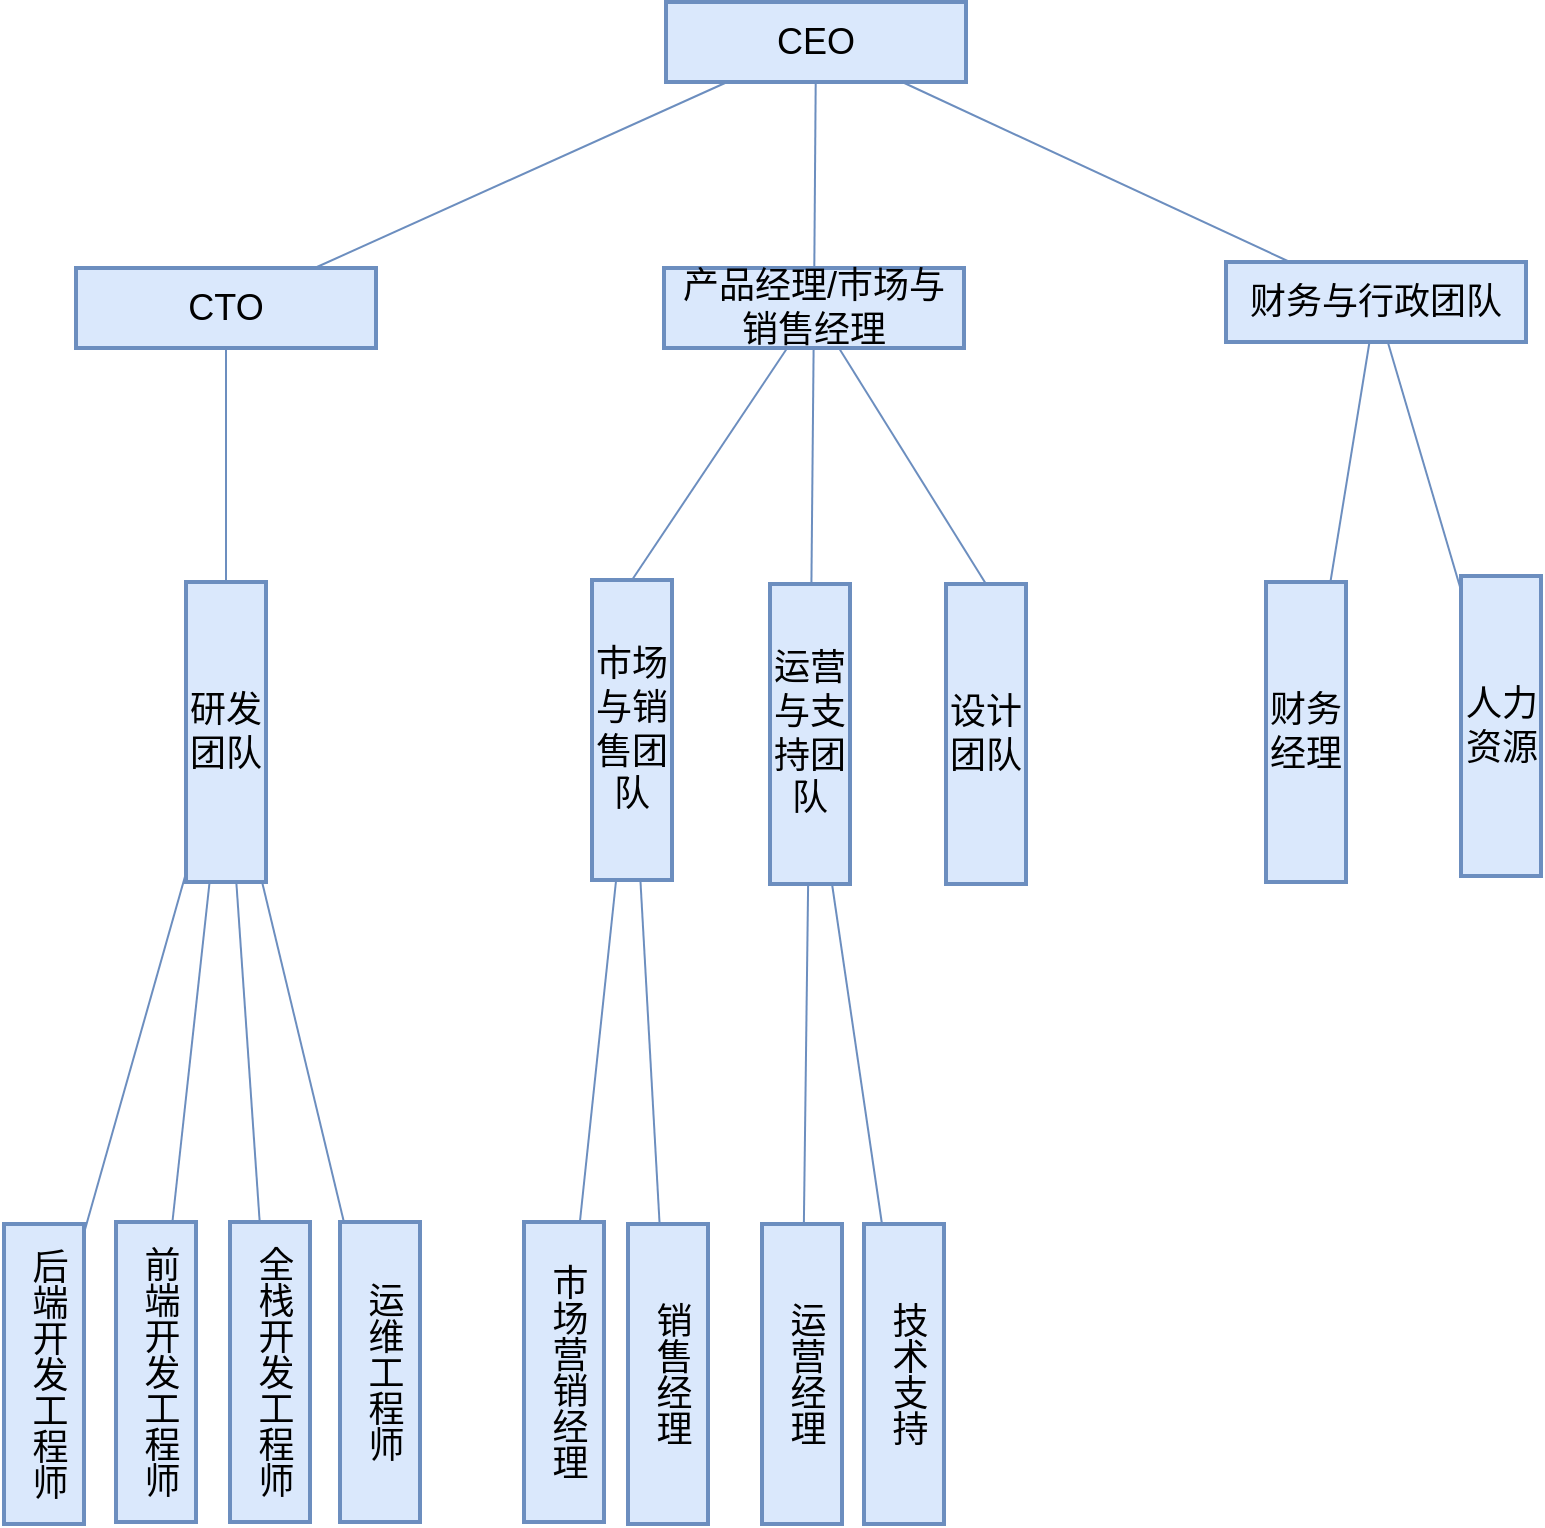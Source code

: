 <mxfile version="24.8.1">
  <diagram name="第 1 页" id="kcZdlDMOoqQzpaW8ADvZ">
    <mxGraphModel dx="1051" dy="786" grid="1" gridSize="10" guides="1" tooltips="1" connect="1" arrows="1" fold="1" page="1" pageScale="1" pageWidth="827" pageHeight="1169" math="0" shadow="0">
      <root>
        <mxCell id="0" />
        <mxCell id="1" parent="0" />
        <mxCell id="jP5qqYoJzU4zsviBNMvY-36" value="CEO" style="whiteSpace=wrap;strokeWidth=2;fillColor=#dae8fc;strokeColor=#6c8ebf;fontSize=18;" parent="1" vertex="1">
          <mxGeometry x="350" y="30" width="150" height="40" as="geometry" />
        </mxCell>
        <mxCell id="jP5qqYoJzU4zsviBNMvY-37" value="CTO" style="whiteSpace=wrap;strokeWidth=2;fillColor=#dae8fc;strokeColor=#6c8ebf;fontSize=18;" parent="1" vertex="1">
          <mxGeometry x="55" y="163" width="150" height="40" as="geometry" />
        </mxCell>
        <mxCell id="jP5qqYoJzU4zsviBNMvY-38" value="产品经理/市场与销售经理" style="whiteSpace=wrap;strokeWidth=2;fillColor=#dae8fc;strokeColor=#6c8ebf;fontSize=18;" parent="1" vertex="1">
          <mxGeometry x="349" y="163" width="150" height="40" as="geometry" />
        </mxCell>
        <mxCell id="jP5qqYoJzU4zsviBNMvY-39" value="研发团队" style="whiteSpace=wrap;strokeWidth=2;direction=south;fillColor=#dae8fc;strokeColor=#6c8ebf;fontSize=18;" parent="1" vertex="1">
          <mxGeometry x="110" y="320" width="40" height="150" as="geometry" />
        </mxCell>
        <mxCell id="jP5qqYoJzU4zsviBNMvY-40" value="后端开发工程师" style="strokeWidth=2;direction=south;whiteSpace=wrap;textDirection=vertical-lr;fillColor=#dae8fc;strokeColor=#6c8ebf;fontSize=18;" parent="1" vertex="1">
          <mxGeometry x="19" y="641" width="40" height="150" as="geometry" />
        </mxCell>
        <mxCell id="jP5qqYoJzU4zsviBNMvY-41" value="前端开发工程师" style="whiteSpace=wrap;strokeWidth=2;direction=south;textDirection=vertical-lr;fillColor=#dae8fc;strokeColor=#6c8ebf;fontSize=18;" parent="1" vertex="1">
          <mxGeometry x="75" y="640" width="40" height="150" as="geometry" />
        </mxCell>
        <mxCell id="jP5qqYoJzU4zsviBNMvY-42" value="全栈开发工程师" style="whiteSpace=wrap;strokeWidth=2;direction=south;textDirection=vertical-lr;fillColor=#dae8fc;strokeColor=#6c8ebf;fontSize=18;" parent="1" vertex="1">
          <mxGeometry x="132" y="640" width="40" height="150" as="geometry" />
        </mxCell>
        <mxCell id="jP5qqYoJzU4zsviBNMvY-43" value="运维工程师" style="whiteSpace=wrap;strokeWidth=2;direction=south;textDirection=vertical-lr;fillColor=#dae8fc;strokeColor=#6c8ebf;fontSize=18;" parent="1" vertex="1">
          <mxGeometry x="187" y="640" width="40" height="150" as="geometry" />
        </mxCell>
        <mxCell id="jP5qqYoJzU4zsviBNMvY-44" value="市场与销售团队" style="whiteSpace=wrap;strokeWidth=2;direction=south;fillColor=#dae8fc;strokeColor=#6c8ebf;fontSize=18;" parent="1" vertex="1">
          <mxGeometry x="313" y="319" width="40" height="150" as="geometry" />
        </mxCell>
        <mxCell id="jP5qqYoJzU4zsviBNMvY-45" value="运营与支持团队" style="whiteSpace=wrap;strokeWidth=2;direction=south;fillColor=#dae8fc;strokeColor=#6c8ebf;fontSize=18;" parent="1" vertex="1">
          <mxGeometry x="402" y="321" width="40" height="150" as="geometry" />
        </mxCell>
        <mxCell id="jP5qqYoJzU4zsviBNMvY-46" value="设计团队" style="whiteSpace=wrap;strokeWidth=2;direction=south;fillColor=#dae8fc;strokeColor=#6c8ebf;fontSize=18;" parent="1" vertex="1">
          <mxGeometry x="490" y="321" width="40" height="150" as="geometry" />
        </mxCell>
        <mxCell id="jP5qqYoJzU4zsviBNMvY-47" value="市场营销经理" style="whiteSpace=wrap;strokeWidth=2;direction=south;textDirection=vertical-lr;fillColor=#dae8fc;strokeColor=#6c8ebf;fontSize=18;" parent="1" vertex="1">
          <mxGeometry x="279" y="640" width="40" height="150" as="geometry" />
        </mxCell>
        <mxCell id="jP5qqYoJzU4zsviBNMvY-48" value="销售经理" style="whiteSpace=wrap;strokeWidth=2;direction=south;textDirection=vertical-lr;fillColor=#dae8fc;strokeColor=#6c8ebf;fontSize=18;" parent="1" vertex="1">
          <mxGeometry x="331" y="641" width="40" height="150" as="geometry" />
        </mxCell>
        <mxCell id="jP5qqYoJzU4zsviBNMvY-49" value="运营经理" style="whiteSpace=wrap;strokeWidth=2;direction=south;textDirection=vertical-lr;fillColor=#dae8fc;strokeColor=#6c8ebf;fontSize=18;" parent="1" vertex="1">
          <mxGeometry x="398" y="641" width="40" height="150" as="geometry" />
        </mxCell>
        <mxCell id="jP5qqYoJzU4zsviBNMvY-50" value="技术支持" style="whiteSpace=wrap;strokeWidth=2;direction=south;textDirection=vertical-lr;fillColor=#dae8fc;strokeColor=#6c8ebf;fontSize=18;" parent="1" vertex="1">
          <mxGeometry x="449" y="641" width="40" height="150" as="geometry" />
        </mxCell>
        <mxCell id="jP5qqYoJzU4zsviBNMvY-51" value="财务与行政团队" style="whiteSpace=wrap;strokeWidth=2;fillColor=#dae8fc;strokeColor=#6c8ebf;fontSize=18;" parent="1" vertex="1">
          <mxGeometry x="630" y="160" width="150" height="40" as="geometry" />
        </mxCell>
        <mxCell id="jP5qqYoJzU4zsviBNMvY-52" value="财务经理" style="whiteSpace=wrap;strokeWidth=2;direction=south;fillColor=#dae8fc;strokeColor=#6c8ebf;fontSize=18;" parent="1" vertex="1">
          <mxGeometry x="650" y="320" width="40" height="150" as="geometry" />
        </mxCell>
        <mxCell id="jP5qqYoJzU4zsviBNMvY-53" value="人力资源" style="whiteSpace=wrap;strokeWidth=2;direction=south;fillColor=#dae8fc;strokeColor=#6c8ebf;fontSize=18;" parent="1" vertex="1">
          <mxGeometry x="747.5" y="317" width="40" height="150" as="geometry" />
        </mxCell>
        <mxCell id="jP5qqYoJzU4zsviBNMvY-54" value="" style="curved=1;startArrow=none;endArrow=none;rounded=0;fillColor=#dae8fc;strokeColor=#6c8ebf;fontSize=18;endFill=0;" parent="1" source="jP5qqYoJzU4zsviBNMvY-36" target="jP5qqYoJzU4zsviBNMvY-37" edge="1">
          <mxGeometry relative="1" as="geometry" />
        </mxCell>
        <mxCell id="jP5qqYoJzU4zsviBNMvY-55" value="" style="curved=1;startArrow=none;endArrow=none;rounded=0;fillColor=#dae8fc;strokeColor=#6c8ebf;fontSize=18;endFill=0;" parent="1" source="jP5qqYoJzU4zsviBNMvY-36" target="jP5qqYoJzU4zsviBNMvY-38" edge="1">
          <mxGeometry relative="1" as="geometry" />
        </mxCell>
        <mxCell id="jP5qqYoJzU4zsviBNMvY-56" value="" style="curved=1;startArrow=none;endArrow=none;rounded=0;fillColor=#dae8fc;strokeColor=#6c8ebf;fontSize=18;endFill=0;" parent="1" source="jP5qqYoJzU4zsviBNMvY-37" target="jP5qqYoJzU4zsviBNMvY-39" edge="1">
          <mxGeometry relative="1" as="geometry" />
        </mxCell>
        <mxCell id="jP5qqYoJzU4zsviBNMvY-57" value="" style="curved=1;startArrow=none;endArrow=none;rounded=0;fillColor=#dae8fc;strokeColor=#6c8ebf;fontSize=18;endFill=0;" parent="1" source="jP5qqYoJzU4zsviBNMvY-39" target="jP5qqYoJzU4zsviBNMvY-40" edge="1">
          <mxGeometry relative="1" as="geometry" />
        </mxCell>
        <mxCell id="jP5qqYoJzU4zsviBNMvY-58" value="" style="curved=1;startArrow=none;endArrow=none;rounded=0;fillColor=#dae8fc;strokeColor=#6c8ebf;fontSize=18;endFill=0;" parent="1" source="jP5qqYoJzU4zsviBNMvY-39" target="jP5qqYoJzU4zsviBNMvY-41" edge="1">
          <mxGeometry relative="1" as="geometry" />
        </mxCell>
        <mxCell id="jP5qqYoJzU4zsviBNMvY-59" value="" style="curved=1;startArrow=none;endArrow=none;rounded=0;fillColor=#dae8fc;strokeColor=#6c8ebf;fontSize=18;endFill=0;" parent="1" source="jP5qqYoJzU4zsviBNMvY-39" target="jP5qqYoJzU4zsviBNMvY-42" edge="1">
          <mxGeometry relative="1" as="geometry" />
        </mxCell>
        <mxCell id="jP5qqYoJzU4zsviBNMvY-60" value="" style="curved=1;startArrow=none;endArrow=none;rounded=0;fillColor=#dae8fc;strokeColor=#6c8ebf;fontSize=18;endFill=0;" parent="1" source="jP5qqYoJzU4zsviBNMvY-39" target="jP5qqYoJzU4zsviBNMvY-43" edge="1">
          <mxGeometry relative="1" as="geometry" />
        </mxCell>
        <mxCell id="jP5qqYoJzU4zsviBNMvY-61" value="" style="curved=1;startArrow=none;endArrow=none;rounded=0;fillColor=#dae8fc;strokeColor=#6c8ebf;fontSize=18;endFill=0;entryX=0;entryY=0.5;entryDx=0;entryDy=0;" parent="1" source="jP5qqYoJzU4zsviBNMvY-38" target="jP5qqYoJzU4zsviBNMvY-44" edge="1">
          <mxGeometry relative="1" as="geometry" />
        </mxCell>
        <mxCell id="jP5qqYoJzU4zsviBNMvY-62" value="" style="curved=1;startArrow=none;endArrow=none;rounded=0;fillColor=#dae8fc;strokeColor=#6c8ebf;fontSize=18;endFill=0;" parent="1" source="jP5qqYoJzU4zsviBNMvY-38" target="jP5qqYoJzU4zsviBNMvY-45" edge="1">
          <mxGeometry relative="1" as="geometry" />
        </mxCell>
        <mxCell id="jP5qqYoJzU4zsviBNMvY-63" value="" style="curved=1;startArrow=none;endArrow=none;rounded=0;fillColor=#dae8fc;strokeColor=#6c8ebf;fontSize=18;endFill=0;entryX=0;entryY=0.5;entryDx=0;entryDy=0;" parent="1" source="jP5qqYoJzU4zsviBNMvY-38" target="jP5qqYoJzU4zsviBNMvY-46" edge="1">
          <mxGeometry relative="1" as="geometry" />
        </mxCell>
        <mxCell id="jP5qqYoJzU4zsviBNMvY-64" value="" style="curved=1;startArrow=none;endArrow=none;rounded=0;fillColor=#dae8fc;strokeColor=#6c8ebf;fontSize=18;endFill=0;" parent="1" source="jP5qqYoJzU4zsviBNMvY-44" target="jP5qqYoJzU4zsviBNMvY-47" edge="1">
          <mxGeometry relative="1" as="geometry" />
        </mxCell>
        <mxCell id="jP5qqYoJzU4zsviBNMvY-65" value="" style="curved=1;startArrow=none;endArrow=none;rounded=0;fillColor=#dae8fc;strokeColor=#6c8ebf;fontSize=18;endFill=0;" parent="1" source="jP5qqYoJzU4zsviBNMvY-44" target="jP5qqYoJzU4zsviBNMvY-48" edge="1">
          <mxGeometry relative="1" as="geometry" />
        </mxCell>
        <mxCell id="jP5qqYoJzU4zsviBNMvY-66" value="" style="curved=1;startArrow=none;endArrow=none;rounded=0;fillColor=#dae8fc;strokeColor=#6c8ebf;fontSize=18;endFill=0;" parent="1" source="jP5qqYoJzU4zsviBNMvY-45" target="jP5qqYoJzU4zsviBNMvY-49" edge="1">
          <mxGeometry relative="1" as="geometry" />
        </mxCell>
        <mxCell id="jP5qqYoJzU4zsviBNMvY-67" value="" style="curved=1;startArrow=none;endArrow=none;rounded=0;fillColor=#dae8fc;strokeColor=#6c8ebf;fontSize=18;endFill=0;" parent="1" source="jP5qqYoJzU4zsviBNMvY-45" target="jP5qqYoJzU4zsviBNMvY-50" edge="1">
          <mxGeometry relative="1" as="geometry" />
        </mxCell>
        <mxCell id="jP5qqYoJzU4zsviBNMvY-68" value="" style="curved=1;startArrow=none;endArrow=none;rounded=0;fillColor=#dae8fc;strokeColor=#6c8ebf;fontSize=18;endFill=0;" parent="1" source="jP5qqYoJzU4zsviBNMvY-36" target="jP5qqYoJzU4zsviBNMvY-51" edge="1">
          <mxGeometry relative="1" as="geometry" />
        </mxCell>
        <mxCell id="jP5qqYoJzU4zsviBNMvY-69" value="" style="curved=1;startArrow=none;endArrow=none;rounded=0;fillColor=#dae8fc;strokeColor=#6c8ebf;fontSize=18;endFill=0;" parent="1" source="jP5qqYoJzU4zsviBNMvY-51" target="jP5qqYoJzU4zsviBNMvY-52" edge="1">
          <mxGeometry relative="1" as="geometry" />
        </mxCell>
        <mxCell id="jP5qqYoJzU4zsviBNMvY-70" value="" style="curved=1;startArrow=none;endArrow=none;rounded=0;fillColor=#dae8fc;strokeColor=#6c8ebf;fontSize=18;endFill=0;" parent="1" source="jP5qqYoJzU4zsviBNMvY-51" target="jP5qqYoJzU4zsviBNMvY-53" edge="1">
          <mxGeometry relative="1" as="geometry" />
        </mxCell>
      </root>
    </mxGraphModel>
  </diagram>
</mxfile>
